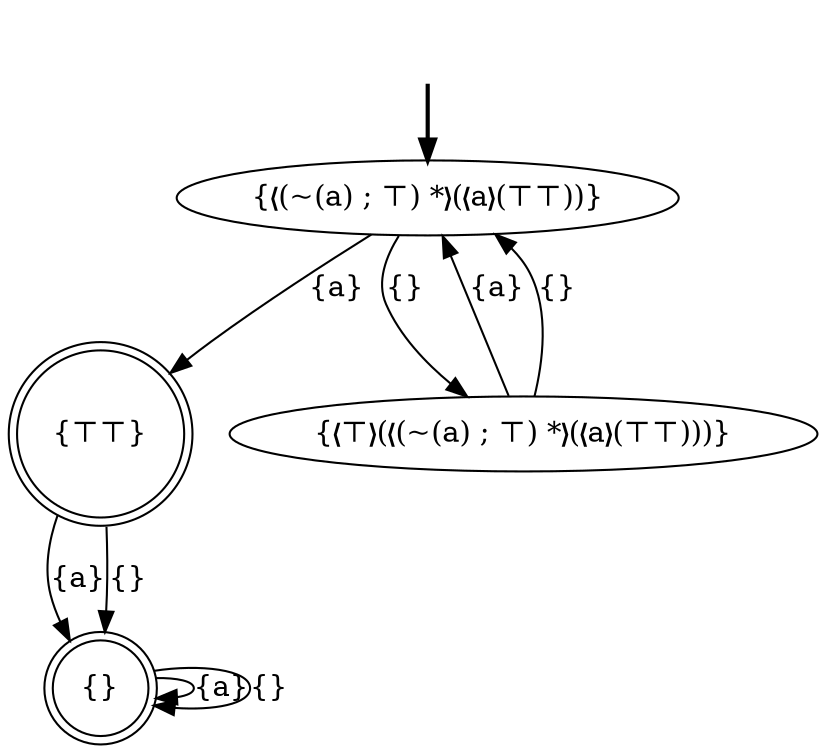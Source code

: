 digraph {
	fake0 [style=invisible]
	"{⊤⊤}" [shape=doublecircle]
	"{❬(~(a) ; ⊤) *❭(❬a❭(⊤⊤))}" [root=true]
	"{❬⊤❭(❬(~(a) ; ⊤) *❭(❬a❭(⊤⊤)))}"
	"{}" [shape=doublecircle]
	fake0 -> "{❬(~(a) ; ⊤) *❭(❬a❭(⊤⊤))}" [style=bold]
	"{⊤⊤}" -> "{}" [label="{a}"]
	"{❬(~(a) ; ⊤) *❭(❬a❭(⊤⊤))}" -> "{❬⊤❭(❬(~(a) ; ⊤) *❭(❬a❭(⊤⊤)))}" [label="{}"]
	"{❬⊤❭(❬(~(a) ; ⊤) *❭(❬a❭(⊤⊤)))}" -> "{❬(~(a) ; ⊤) *❭(❬a❭(⊤⊤))}" [label="{a}"]
	"{❬(~(a) ; ⊤) *❭(❬a❭(⊤⊤))}" -> "{⊤⊤}" [label="{a}"]
	"{}" -> "{}" [label="{a}"]
	"{❬⊤❭(❬(~(a) ; ⊤) *❭(❬a❭(⊤⊤)))}" -> "{❬(~(a) ; ⊤) *❭(❬a❭(⊤⊤))}" [label="{}"]
	"{}" -> "{}" [label="{}"]
	"{⊤⊤}" -> "{}" [label="{}"]
}
